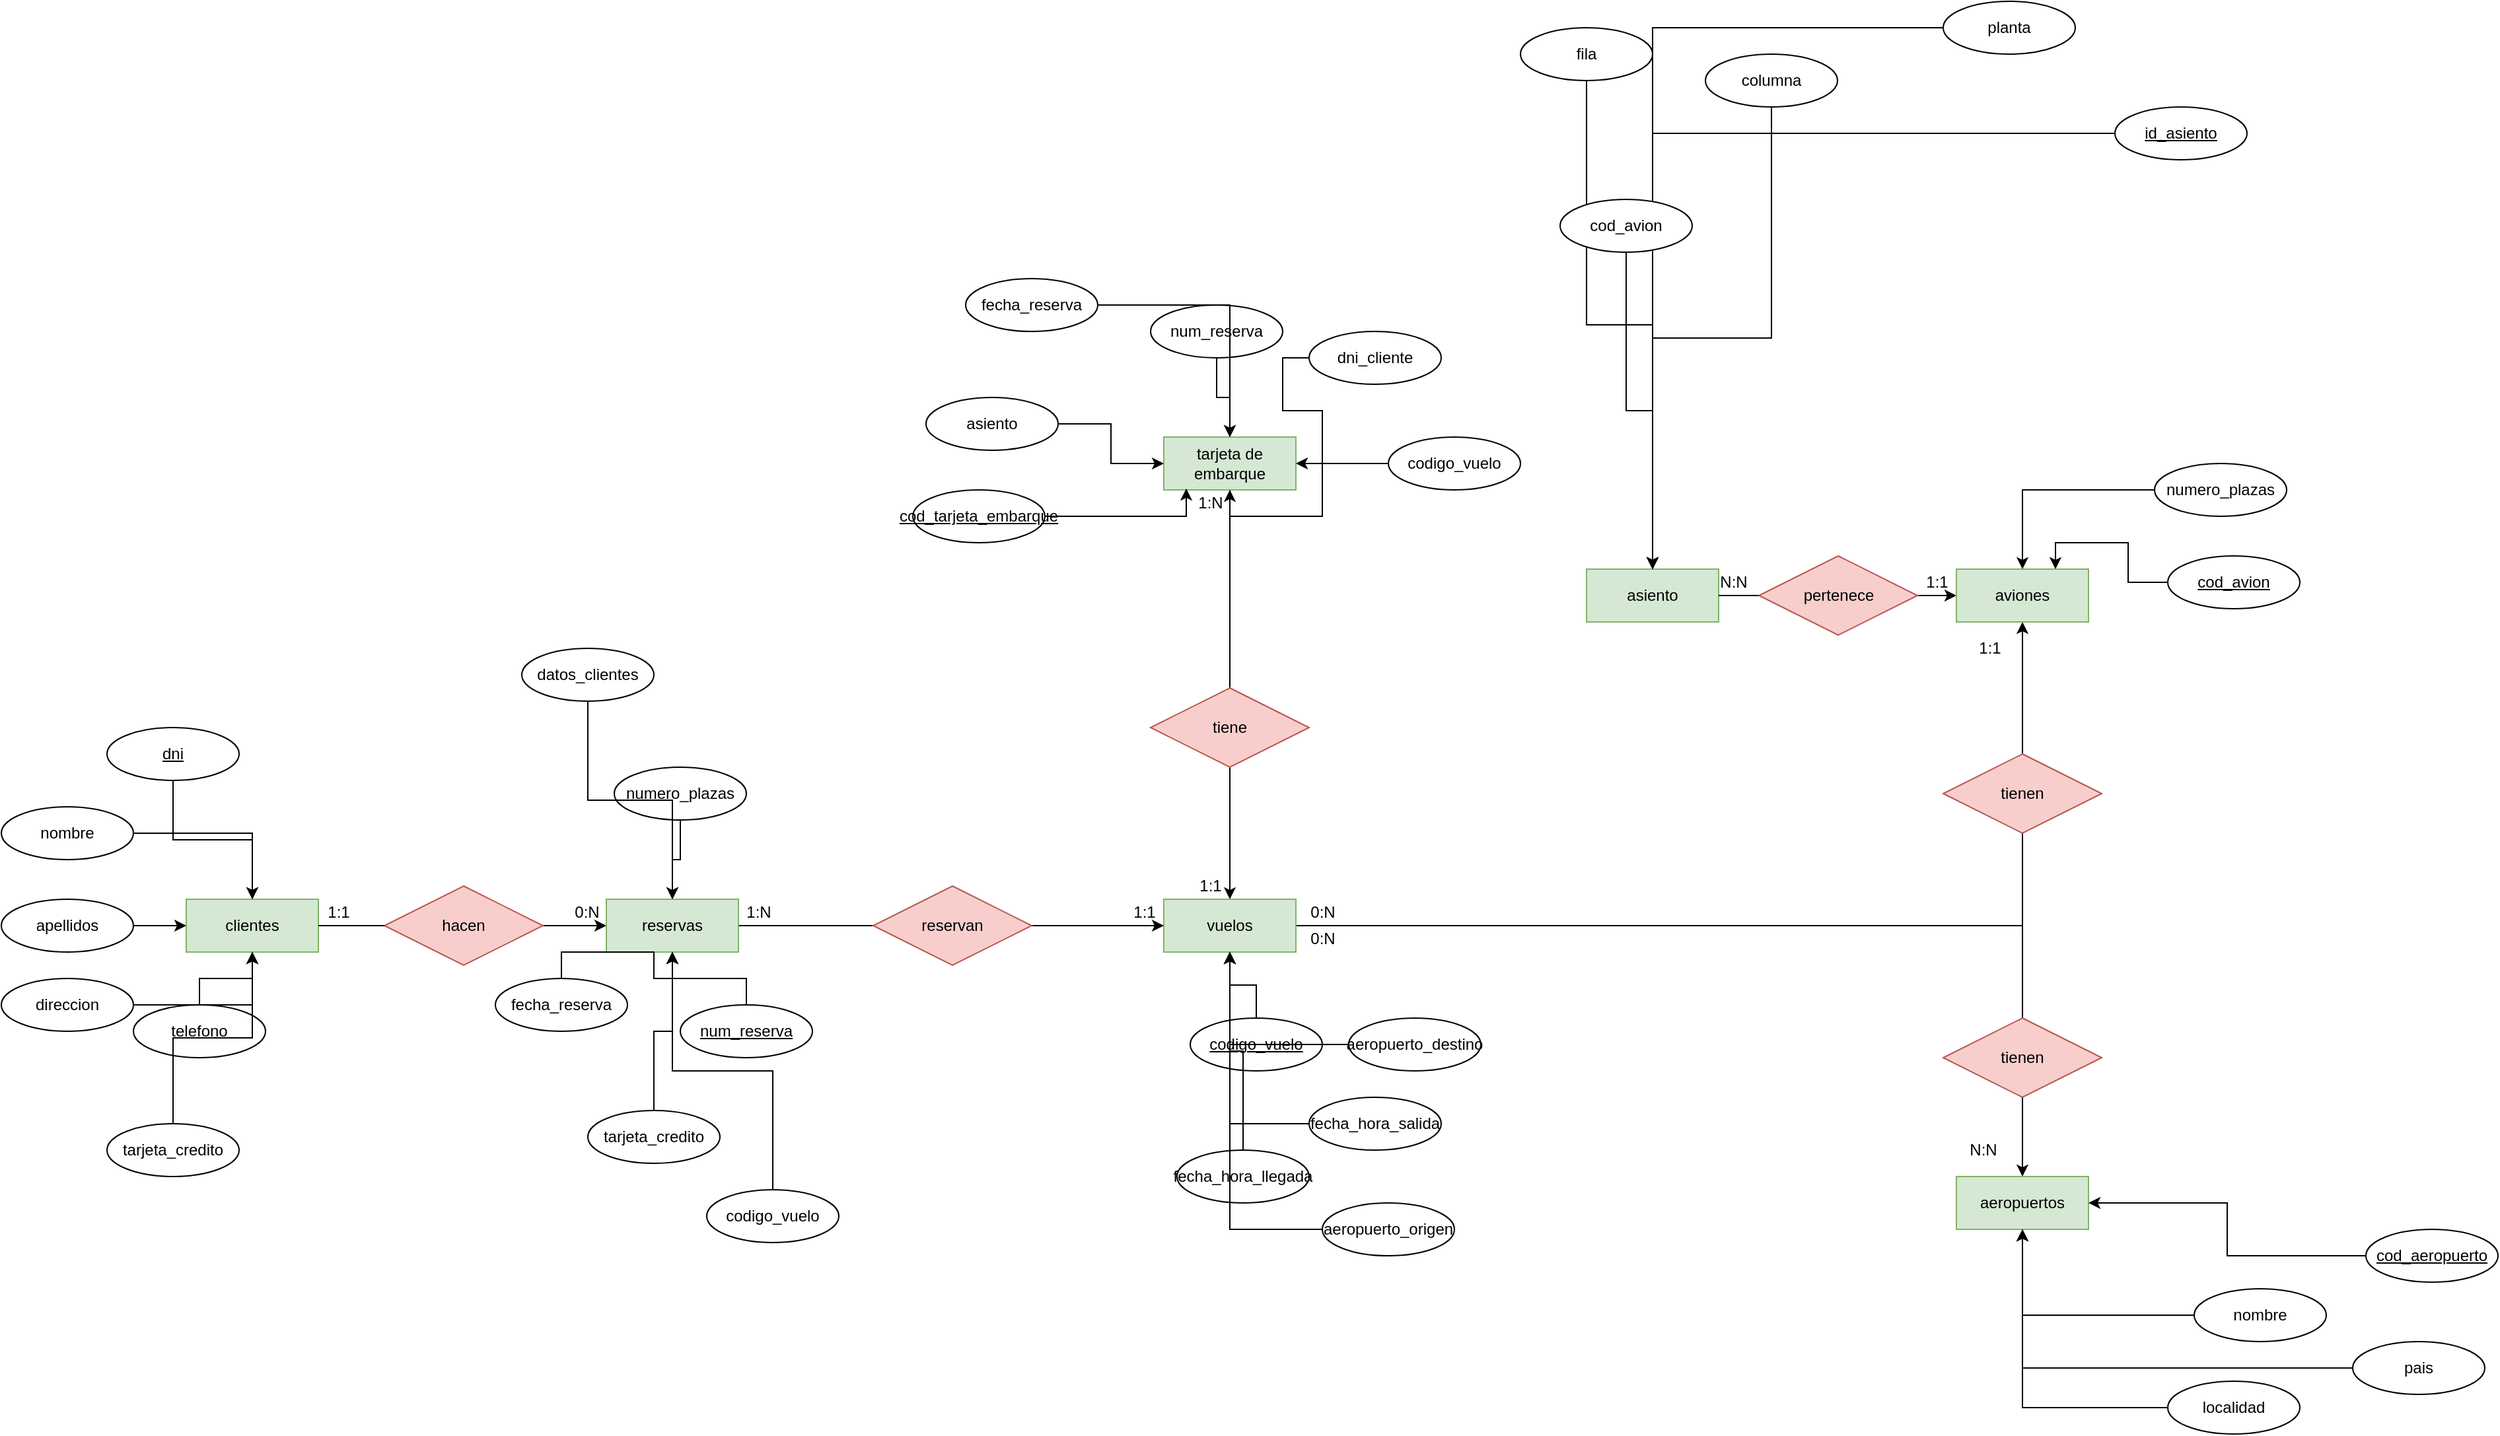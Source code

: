 <mxfile version="15.4.0" type="device"><diagram id="2up5PMBuqc2sjXR2_IIB" name="Página-1"><mxGraphModel dx="1865" dy="1776" grid="1" gridSize="10" guides="1" tooltips="1" connect="1" arrows="1" fold="1" page="1" pageScale="1" pageWidth="827" pageHeight="1169" math="0" shadow="0"><root><mxCell id="0"/><mxCell id="1" parent="0"/><mxCell id="TGK8o1Q_nXd1t8cjXrkv-74" style="edgeStyle=orthogonalEdgeStyle;rounded=0;orthogonalLoop=1;jettySize=auto;html=1;startArrow=none;" edge="1" parent="1" source="TGK8o1Q_nXd1t8cjXrkv-75" target="TGK8o1Q_nXd1t8cjXrkv-3"><mxGeometry relative="1" as="geometry"/></mxCell><mxCell id="TGK8o1Q_nXd1t8cjXrkv-1" value="clientes" style="whiteSpace=wrap;html=1;align=center;fillColor=#d5e8d4;strokeColor=#82b366;" vertex="1" parent="1"><mxGeometry x="50" y="280" width="100" height="40" as="geometry"/></mxCell><mxCell id="TGK8o1Q_nXd1t8cjXrkv-90" style="edgeStyle=orthogonalEdgeStyle;rounded=0;orthogonalLoop=1;jettySize=auto;html=1;" edge="1" parent="1" source="TGK8o1Q_nXd1t8cjXrkv-2" target="TGK8o1Q_nXd1t8cjXrkv-69"><mxGeometry relative="1" as="geometry"/></mxCell><mxCell id="TGK8o1Q_nXd1t8cjXrkv-91" style="edgeStyle=orthogonalEdgeStyle;rounded=0;orthogonalLoop=1;jettySize=auto;html=1;" edge="1" parent="1" source="TGK8o1Q_nXd1t8cjXrkv-2" target="TGK8o1Q_nXd1t8cjXrkv-59"><mxGeometry relative="1" as="geometry"/></mxCell><mxCell id="TGK8o1Q_nXd1t8cjXrkv-2" value="vuelos" style="whiteSpace=wrap;html=1;align=center;fillColor=#d5e8d4;strokeColor=#82b366;" vertex="1" parent="1"><mxGeometry x="790" y="280" width="100" height="40" as="geometry"/></mxCell><mxCell id="TGK8o1Q_nXd1t8cjXrkv-79" style="edgeStyle=orthogonalEdgeStyle;rounded=0;orthogonalLoop=1;jettySize=auto;html=1;" edge="1" parent="1" source="TGK8o1Q_nXd1t8cjXrkv-3" target="TGK8o1Q_nXd1t8cjXrkv-2"><mxGeometry relative="1" as="geometry"/></mxCell><mxCell id="TGK8o1Q_nXd1t8cjXrkv-3" value="reservas" style="whiteSpace=wrap;html=1;align=center;fillColor=#d5e8d4;strokeColor=#82b366;" vertex="1" parent="1"><mxGeometry x="368" y="280" width="100" height="40" as="geometry"/></mxCell><mxCell id="TGK8o1Q_nXd1t8cjXrkv-5" style="edgeStyle=orthogonalEdgeStyle;rounded=0;orthogonalLoop=1;jettySize=auto;html=1;" edge="1" parent="1" source="TGK8o1Q_nXd1t8cjXrkv-4" target="TGK8o1Q_nXd1t8cjXrkv-3"><mxGeometry relative="1" as="geometry"/></mxCell><mxCell id="TGK8o1Q_nXd1t8cjXrkv-4" value="numero_plazas" style="ellipse;whiteSpace=wrap;html=1;align=center;" vertex="1" parent="1"><mxGeometry x="374" y="180" width="100" height="40" as="geometry"/></mxCell><mxCell id="TGK8o1Q_nXd1t8cjXrkv-11" style="edgeStyle=orthogonalEdgeStyle;rounded=0;orthogonalLoop=1;jettySize=auto;html=1;" edge="1" parent="1" source="TGK8o1Q_nXd1t8cjXrkv-6" target="TGK8o1Q_nXd1t8cjXrkv-1"><mxGeometry relative="1" as="geometry"/></mxCell><mxCell id="TGK8o1Q_nXd1t8cjXrkv-6" value="&lt;u&gt;dni&lt;/u&gt;" style="ellipse;whiteSpace=wrap;html=1;align=center;" vertex="1" parent="1"><mxGeometry x="-10" y="150" width="100" height="40" as="geometry"/></mxCell><mxCell id="TGK8o1Q_nXd1t8cjXrkv-12" style="edgeStyle=orthogonalEdgeStyle;rounded=0;orthogonalLoop=1;jettySize=auto;html=1;" edge="1" parent="1" source="TGK8o1Q_nXd1t8cjXrkv-7" target="TGK8o1Q_nXd1t8cjXrkv-1"><mxGeometry relative="1" as="geometry"/></mxCell><mxCell id="TGK8o1Q_nXd1t8cjXrkv-7" value="nombre" style="ellipse;whiteSpace=wrap;html=1;align=center;" vertex="1" parent="1"><mxGeometry x="-90" y="210" width="100" height="40" as="geometry"/></mxCell><mxCell id="TGK8o1Q_nXd1t8cjXrkv-13" style="edgeStyle=orthogonalEdgeStyle;rounded=0;orthogonalLoop=1;jettySize=auto;html=1;" edge="1" parent="1" source="TGK8o1Q_nXd1t8cjXrkv-8" target="TGK8o1Q_nXd1t8cjXrkv-1"><mxGeometry relative="1" as="geometry"/></mxCell><mxCell id="TGK8o1Q_nXd1t8cjXrkv-8" value="apellidos" style="ellipse;whiteSpace=wrap;html=1;align=center;" vertex="1" parent="1"><mxGeometry x="-90" y="280" width="100" height="40" as="geometry"/></mxCell><mxCell id="TGK8o1Q_nXd1t8cjXrkv-14" style="edgeStyle=orthogonalEdgeStyle;rounded=0;orthogonalLoop=1;jettySize=auto;html=1;" edge="1" parent="1" source="TGK8o1Q_nXd1t8cjXrkv-9" target="TGK8o1Q_nXd1t8cjXrkv-1"><mxGeometry relative="1" as="geometry"/></mxCell><mxCell id="TGK8o1Q_nXd1t8cjXrkv-9" value="direccion" style="ellipse;whiteSpace=wrap;html=1;align=center;" vertex="1" parent="1"><mxGeometry x="-90" y="340" width="100" height="40" as="geometry"/></mxCell><mxCell id="TGK8o1Q_nXd1t8cjXrkv-15" style="edgeStyle=orthogonalEdgeStyle;rounded=0;orthogonalLoop=1;jettySize=auto;html=1;" edge="1" parent="1" source="TGK8o1Q_nXd1t8cjXrkv-10" target="TGK8o1Q_nXd1t8cjXrkv-1"><mxGeometry relative="1" as="geometry"/></mxCell><mxCell id="TGK8o1Q_nXd1t8cjXrkv-10" value="telefono" style="ellipse;whiteSpace=wrap;html=1;align=center;" vertex="1" parent="1"><mxGeometry x="10" y="360" width="100" height="40" as="geometry"/></mxCell><mxCell id="TGK8o1Q_nXd1t8cjXrkv-85" style="edgeStyle=orthogonalEdgeStyle;rounded=0;orthogonalLoop=1;jettySize=auto;html=1;" edge="1" parent="1" source="TGK8o1Q_nXd1t8cjXrkv-16" target="TGK8o1Q_nXd1t8cjXrkv-2"><mxGeometry relative="1" as="geometry"/></mxCell><mxCell id="TGK8o1Q_nXd1t8cjXrkv-16" value="tarjeta de embarque" style="whiteSpace=wrap;html=1;align=center;fillColor=#d5e8d4;strokeColor=#82b366;" vertex="1" parent="1"><mxGeometry x="790" y="-70" width="100" height="40" as="geometry"/></mxCell><mxCell id="TGK8o1Q_nXd1t8cjXrkv-18" style="edgeStyle=orthogonalEdgeStyle;rounded=0;orthogonalLoop=1;jettySize=auto;html=1;" edge="1" parent="1" source="TGK8o1Q_nXd1t8cjXrkv-17" target="TGK8o1Q_nXd1t8cjXrkv-16"><mxGeometry relative="1" as="geometry"/></mxCell><mxCell id="TGK8o1Q_nXd1t8cjXrkv-17" value="asiento" style="ellipse;whiteSpace=wrap;html=1;align=center;" vertex="1" parent="1"><mxGeometry x="610" y="-100" width="100" height="40" as="geometry"/></mxCell><mxCell id="TGK8o1Q_nXd1t8cjXrkv-100" style="edgeStyle=orthogonalEdgeStyle;rounded=0;orthogonalLoop=1;jettySize=auto;html=1;startArrow=none;" edge="1" parent="1" source="TGK8o1Q_nXd1t8cjXrkv-103" target="TGK8o1Q_nXd1t8cjXrkv-69"><mxGeometry relative="1" as="geometry"/></mxCell><mxCell id="TGK8o1Q_nXd1t8cjXrkv-19" value="asiento" style="whiteSpace=wrap;html=1;align=center;fillColor=#d5e8d4;strokeColor=#82b366;" vertex="1" parent="1"><mxGeometry x="1110" y="30" width="100" height="40" as="geometry"/></mxCell><mxCell id="TGK8o1Q_nXd1t8cjXrkv-23" style="edgeStyle=orthogonalEdgeStyle;rounded=0;orthogonalLoop=1;jettySize=auto;html=1;" edge="1" parent="1" source="TGK8o1Q_nXd1t8cjXrkv-20" target="TGK8o1Q_nXd1t8cjXrkv-19"><mxGeometry relative="1" as="geometry"/></mxCell><mxCell id="TGK8o1Q_nXd1t8cjXrkv-20" value="fila" style="ellipse;whiteSpace=wrap;html=1;align=center;" vertex="1" parent="1"><mxGeometry x="1060" y="-380" width="100" height="40" as="geometry"/></mxCell><mxCell id="TGK8o1Q_nXd1t8cjXrkv-25" style="edgeStyle=orthogonalEdgeStyle;rounded=0;orthogonalLoop=1;jettySize=auto;html=1;" edge="1" parent="1" source="TGK8o1Q_nXd1t8cjXrkv-21" target="TGK8o1Q_nXd1t8cjXrkv-19"><mxGeometry relative="1" as="geometry"/></mxCell><mxCell id="TGK8o1Q_nXd1t8cjXrkv-21" value="columna" style="ellipse;whiteSpace=wrap;html=1;align=center;" vertex="1" parent="1"><mxGeometry x="1200" y="-360" width="100" height="40" as="geometry"/></mxCell><mxCell id="TGK8o1Q_nXd1t8cjXrkv-24" style="edgeStyle=orthogonalEdgeStyle;rounded=0;orthogonalLoop=1;jettySize=auto;html=1;" edge="1" parent="1" source="TGK8o1Q_nXd1t8cjXrkv-22" target="TGK8o1Q_nXd1t8cjXrkv-19"><mxGeometry relative="1" as="geometry"/></mxCell><mxCell id="TGK8o1Q_nXd1t8cjXrkv-22" value="planta" style="ellipse;whiteSpace=wrap;html=1;align=center;" vertex="1" parent="1"><mxGeometry x="1380" y="-400" width="100" height="40" as="geometry"/></mxCell><mxCell id="TGK8o1Q_nXd1t8cjXrkv-27" style="edgeStyle=orthogonalEdgeStyle;rounded=0;orthogonalLoop=1;jettySize=auto;html=1;" edge="1" parent="1" source="TGK8o1Q_nXd1t8cjXrkv-26" target="TGK8o1Q_nXd1t8cjXrkv-19"><mxGeometry relative="1" as="geometry"/></mxCell><mxCell id="TGK8o1Q_nXd1t8cjXrkv-26" value="&lt;u&gt;id_asiento&lt;/u&gt;" style="ellipse;whiteSpace=wrap;html=1;align=center;" vertex="1" parent="1"><mxGeometry x="1510" y="-320" width="100" height="40" as="geometry"/></mxCell><mxCell id="TGK8o1Q_nXd1t8cjXrkv-29" style="edgeStyle=orthogonalEdgeStyle;rounded=0;orthogonalLoop=1;jettySize=auto;html=1;" edge="1" parent="1" source="TGK8o1Q_nXd1t8cjXrkv-28" target="TGK8o1Q_nXd1t8cjXrkv-3"><mxGeometry relative="1" as="geometry"/></mxCell><mxCell id="TGK8o1Q_nXd1t8cjXrkv-28" value="datos_clientes" style="ellipse;whiteSpace=wrap;html=1;align=center;" vertex="1" parent="1"><mxGeometry x="304" y="90" width="100" height="40" as="geometry"/></mxCell><mxCell id="TGK8o1Q_nXd1t8cjXrkv-31" style="edgeStyle=orthogonalEdgeStyle;rounded=0;orthogonalLoop=1;jettySize=auto;html=1;entryX=0.5;entryY=1;entryDx=0;entryDy=0;" edge="1" parent="1" source="TGK8o1Q_nXd1t8cjXrkv-30" target="TGK8o1Q_nXd1t8cjXrkv-16"><mxGeometry relative="1" as="geometry"/></mxCell><mxCell id="TGK8o1Q_nXd1t8cjXrkv-30" value="dni_cliente" style="ellipse;whiteSpace=wrap;html=1;align=center;" vertex="1" parent="1"><mxGeometry x="900" y="-150" width="100" height="40" as="geometry"/></mxCell><mxCell id="TGK8o1Q_nXd1t8cjXrkv-35" style="edgeStyle=orthogonalEdgeStyle;rounded=0;orthogonalLoop=1;jettySize=auto;html=1;" edge="1" parent="1" source="TGK8o1Q_nXd1t8cjXrkv-32" target="TGK8o1Q_nXd1t8cjXrkv-3"><mxGeometry relative="1" as="geometry"/></mxCell><mxCell id="TGK8o1Q_nXd1t8cjXrkv-32" value="&lt;u&gt;num_reserva&lt;/u&gt;" style="ellipse;whiteSpace=wrap;html=1;align=center;" vertex="1" parent="1"><mxGeometry x="424" y="360" width="100" height="40" as="geometry"/></mxCell><mxCell id="TGK8o1Q_nXd1t8cjXrkv-36" style="edgeStyle=orthogonalEdgeStyle;rounded=0;orthogonalLoop=1;jettySize=auto;html=1;" edge="1" parent="1" source="TGK8o1Q_nXd1t8cjXrkv-33" target="TGK8o1Q_nXd1t8cjXrkv-3"><mxGeometry relative="1" as="geometry"/></mxCell><mxCell id="TGK8o1Q_nXd1t8cjXrkv-33" value="fecha_reserva" style="ellipse;whiteSpace=wrap;html=1;align=center;" vertex="1" parent="1"><mxGeometry x="284" y="340" width="100" height="40" as="geometry"/></mxCell><mxCell id="TGK8o1Q_nXd1t8cjXrkv-34" style="edgeStyle=orthogonalEdgeStyle;rounded=0;orthogonalLoop=1;jettySize=auto;html=1;exitX=0.5;exitY=1;exitDx=0;exitDy=0;" edge="1" parent="1" source="TGK8o1Q_nXd1t8cjXrkv-32" target="TGK8o1Q_nXd1t8cjXrkv-32"><mxGeometry relative="1" as="geometry"/></mxCell><mxCell id="TGK8o1Q_nXd1t8cjXrkv-40" style="edgeStyle=orthogonalEdgeStyle;rounded=0;orthogonalLoop=1;jettySize=auto;html=1;" edge="1" parent="1" source="TGK8o1Q_nXd1t8cjXrkv-37" target="TGK8o1Q_nXd1t8cjXrkv-16"><mxGeometry relative="1" as="geometry"/></mxCell><mxCell id="TGK8o1Q_nXd1t8cjXrkv-37" value="num_reserva" style="ellipse;whiteSpace=wrap;html=1;align=center;" vertex="1" parent="1"><mxGeometry x="780" y="-170" width="100" height="40" as="geometry"/></mxCell><mxCell id="TGK8o1Q_nXd1t8cjXrkv-41" style="edgeStyle=orthogonalEdgeStyle;rounded=0;orthogonalLoop=1;jettySize=auto;html=1;" edge="1" parent="1" source="TGK8o1Q_nXd1t8cjXrkv-38" target="TGK8o1Q_nXd1t8cjXrkv-16"><mxGeometry relative="1" as="geometry"/></mxCell><mxCell id="TGK8o1Q_nXd1t8cjXrkv-38" value="fecha_reserva" style="ellipse;whiteSpace=wrap;html=1;align=center;" vertex="1" parent="1"><mxGeometry x="640" y="-190" width="100" height="40" as="geometry"/></mxCell><mxCell id="TGK8o1Q_nXd1t8cjXrkv-39" style="edgeStyle=orthogonalEdgeStyle;rounded=0;orthogonalLoop=1;jettySize=auto;html=1;exitX=0.5;exitY=1;exitDx=0;exitDy=0;" edge="1" parent="1" source="TGK8o1Q_nXd1t8cjXrkv-37" target="TGK8o1Q_nXd1t8cjXrkv-37"><mxGeometry relative="1" as="geometry"/></mxCell><mxCell id="TGK8o1Q_nXd1t8cjXrkv-45" style="edgeStyle=orthogonalEdgeStyle;rounded=0;orthogonalLoop=1;jettySize=auto;html=1;" edge="1" parent="1" source="TGK8o1Q_nXd1t8cjXrkv-42" target="TGK8o1Q_nXd1t8cjXrkv-1"><mxGeometry relative="1" as="geometry"/></mxCell><mxCell id="TGK8o1Q_nXd1t8cjXrkv-42" value="tarjeta_credito" style="ellipse;whiteSpace=wrap;html=1;align=center;" vertex="1" parent="1"><mxGeometry x="-10" y="450" width="100" height="40" as="geometry"/></mxCell><mxCell id="TGK8o1Q_nXd1t8cjXrkv-44" style="edgeStyle=orthogonalEdgeStyle;rounded=0;orthogonalLoop=1;jettySize=auto;html=1;" edge="1" parent="1" source="TGK8o1Q_nXd1t8cjXrkv-43" target="TGK8o1Q_nXd1t8cjXrkv-3"><mxGeometry relative="1" as="geometry"/></mxCell><mxCell id="TGK8o1Q_nXd1t8cjXrkv-43" value="tarjeta_credito" style="ellipse;whiteSpace=wrap;html=1;align=center;" vertex="1" parent="1"><mxGeometry x="354" y="440" width="100" height="40" as="geometry"/></mxCell><mxCell id="TGK8o1Q_nXd1t8cjXrkv-49" style="edgeStyle=orthogonalEdgeStyle;rounded=0;orthogonalLoop=1;jettySize=auto;html=1;" edge="1" parent="1" source="TGK8o1Q_nXd1t8cjXrkv-47" target="TGK8o1Q_nXd1t8cjXrkv-3"><mxGeometry relative="1" as="geometry"/></mxCell><mxCell id="TGK8o1Q_nXd1t8cjXrkv-47" value="codigo_vuelo" style="ellipse;whiteSpace=wrap;html=1;align=center;" vertex="1" parent="1"><mxGeometry x="444" y="500" width="100" height="40" as="geometry"/></mxCell><mxCell id="TGK8o1Q_nXd1t8cjXrkv-50" style="edgeStyle=orthogonalEdgeStyle;rounded=0;orthogonalLoop=1;jettySize=auto;html=1;" edge="1" parent="1" source="TGK8o1Q_nXd1t8cjXrkv-48" target="TGK8o1Q_nXd1t8cjXrkv-2"><mxGeometry relative="1" as="geometry"/></mxCell><mxCell id="TGK8o1Q_nXd1t8cjXrkv-48" value="&lt;u&gt;codigo_vuelo&lt;/u&gt;" style="ellipse;whiteSpace=wrap;html=1;align=center;" vertex="1" parent="1"><mxGeometry x="810" y="370" width="100" height="40" as="geometry"/></mxCell><mxCell id="TGK8o1Q_nXd1t8cjXrkv-53" style="edgeStyle=orthogonalEdgeStyle;rounded=0;orthogonalLoop=1;jettySize=auto;html=1;" edge="1" parent="1" source="TGK8o1Q_nXd1t8cjXrkv-51" target="TGK8o1Q_nXd1t8cjXrkv-2"><mxGeometry relative="1" as="geometry"/></mxCell><mxCell id="TGK8o1Q_nXd1t8cjXrkv-51" value="fecha_hora_salida" style="ellipse;whiteSpace=wrap;html=1;align=center;" vertex="1" parent="1"><mxGeometry x="900" y="430" width="100" height="40" as="geometry"/></mxCell><mxCell id="TGK8o1Q_nXd1t8cjXrkv-54" style="edgeStyle=orthogonalEdgeStyle;rounded=0;orthogonalLoop=1;jettySize=auto;html=1;" edge="1" parent="1" source="TGK8o1Q_nXd1t8cjXrkv-52" target="TGK8o1Q_nXd1t8cjXrkv-2"><mxGeometry relative="1" as="geometry"/></mxCell><mxCell id="TGK8o1Q_nXd1t8cjXrkv-52" value="fecha_hora_llegada" style="ellipse;whiteSpace=wrap;html=1;align=center;" vertex="1" parent="1"><mxGeometry x="800" y="470" width="100" height="40" as="geometry"/></mxCell><mxCell id="TGK8o1Q_nXd1t8cjXrkv-58" style="edgeStyle=orthogonalEdgeStyle;rounded=0;orthogonalLoop=1;jettySize=auto;html=1;" edge="1" parent="1" source="TGK8o1Q_nXd1t8cjXrkv-55" target="TGK8o1Q_nXd1t8cjXrkv-2"><mxGeometry relative="1" as="geometry"/></mxCell><mxCell id="TGK8o1Q_nXd1t8cjXrkv-55" value="aeropuerto_origen" style="ellipse;whiteSpace=wrap;html=1;align=center;" vertex="1" parent="1"><mxGeometry x="910" y="510" width="100" height="40" as="geometry"/></mxCell><mxCell id="TGK8o1Q_nXd1t8cjXrkv-57" style="edgeStyle=orthogonalEdgeStyle;rounded=0;orthogonalLoop=1;jettySize=auto;html=1;" edge="1" parent="1" source="TGK8o1Q_nXd1t8cjXrkv-56" target="TGK8o1Q_nXd1t8cjXrkv-2"><mxGeometry relative="1" as="geometry"/></mxCell><mxCell id="TGK8o1Q_nXd1t8cjXrkv-56" value="aeropuerto_destino" style="ellipse;whiteSpace=wrap;html=1;align=center;" vertex="1" parent="1"><mxGeometry x="930" y="370" width="100" height="40" as="geometry"/></mxCell><mxCell id="TGK8o1Q_nXd1t8cjXrkv-59" value="aeropuertos" style="whiteSpace=wrap;html=1;align=center;fillColor=#d5e8d4;strokeColor=#82b366;" vertex="1" parent="1"><mxGeometry x="1390" y="490" width="100" height="40" as="geometry"/></mxCell><mxCell id="TGK8o1Q_nXd1t8cjXrkv-68" style="edgeStyle=orthogonalEdgeStyle;rounded=0;orthogonalLoop=1;jettySize=auto;html=1;" edge="1" parent="1" source="TGK8o1Q_nXd1t8cjXrkv-60" target="TGK8o1Q_nXd1t8cjXrkv-59"><mxGeometry relative="1" as="geometry"/></mxCell><mxCell id="TGK8o1Q_nXd1t8cjXrkv-60" value="&lt;u&gt;cod_aeropuerto&lt;/u&gt;" style="ellipse;whiteSpace=wrap;html=1;align=center;" vertex="1" parent="1"><mxGeometry x="1700" y="530" width="100" height="40" as="geometry"/></mxCell><mxCell id="TGK8o1Q_nXd1t8cjXrkv-67" style="edgeStyle=orthogonalEdgeStyle;rounded=0;orthogonalLoop=1;jettySize=auto;html=1;" edge="1" parent="1" source="TGK8o1Q_nXd1t8cjXrkv-61" target="TGK8o1Q_nXd1t8cjXrkv-59"><mxGeometry relative="1" as="geometry"/></mxCell><mxCell id="TGK8o1Q_nXd1t8cjXrkv-61" value="nombre" style="ellipse;whiteSpace=wrap;html=1;align=center;" vertex="1" parent="1"><mxGeometry x="1570" y="575" width="100" height="40" as="geometry"/></mxCell><mxCell id="TGK8o1Q_nXd1t8cjXrkv-66" style="edgeStyle=orthogonalEdgeStyle;rounded=0;orthogonalLoop=1;jettySize=auto;html=1;" edge="1" parent="1" source="TGK8o1Q_nXd1t8cjXrkv-62" target="TGK8o1Q_nXd1t8cjXrkv-59"><mxGeometry relative="1" as="geometry"/></mxCell><mxCell id="TGK8o1Q_nXd1t8cjXrkv-62" value="localidad" style="ellipse;whiteSpace=wrap;html=1;align=center;" vertex="1" parent="1"><mxGeometry x="1550" y="645" width="100" height="40" as="geometry"/></mxCell><mxCell id="TGK8o1Q_nXd1t8cjXrkv-65" style="edgeStyle=orthogonalEdgeStyle;rounded=0;orthogonalLoop=1;jettySize=auto;html=1;" edge="1" parent="1" source="TGK8o1Q_nXd1t8cjXrkv-63" target="TGK8o1Q_nXd1t8cjXrkv-59"><mxGeometry relative="1" as="geometry"/></mxCell><mxCell id="TGK8o1Q_nXd1t8cjXrkv-63" value="pais" style="ellipse;whiteSpace=wrap;html=1;align=center;" vertex="1" parent="1"><mxGeometry x="1690" y="615" width="100" height="40" as="geometry"/></mxCell><mxCell id="TGK8o1Q_nXd1t8cjXrkv-69" value="aviones" style="whiteSpace=wrap;html=1;align=center;fillColor=#d5e8d4;strokeColor=#82b366;" vertex="1" parent="1"><mxGeometry x="1390" y="30" width="100" height="40" as="geometry"/></mxCell><mxCell id="TGK8o1Q_nXd1t8cjXrkv-71" style="edgeStyle=orthogonalEdgeStyle;rounded=0;orthogonalLoop=1;jettySize=auto;html=1;entryX=0.75;entryY=0;entryDx=0;entryDy=0;" edge="1" parent="1" source="TGK8o1Q_nXd1t8cjXrkv-70" target="TGK8o1Q_nXd1t8cjXrkv-69"><mxGeometry relative="1" as="geometry"/></mxCell><mxCell id="TGK8o1Q_nXd1t8cjXrkv-70" value="&lt;u&gt;cod_avion&lt;/u&gt;" style="ellipse;whiteSpace=wrap;html=1;align=center;" vertex="1" parent="1"><mxGeometry x="1550" y="20" width="100" height="40" as="geometry"/></mxCell><mxCell id="TGK8o1Q_nXd1t8cjXrkv-73" style="edgeStyle=orthogonalEdgeStyle;rounded=0;orthogonalLoop=1;jettySize=auto;html=1;" edge="1" parent="1" source="TGK8o1Q_nXd1t8cjXrkv-72" target="TGK8o1Q_nXd1t8cjXrkv-69"><mxGeometry relative="1" as="geometry"/></mxCell><mxCell id="TGK8o1Q_nXd1t8cjXrkv-72" value="numero_plazas" style="ellipse;whiteSpace=wrap;html=1;align=center;" vertex="1" parent="1"><mxGeometry x="1540" y="-50" width="100" height="40" as="geometry"/></mxCell><mxCell id="TGK8o1Q_nXd1t8cjXrkv-75" value="hacen" style="shape=rhombus;perimeter=rhombusPerimeter;whiteSpace=wrap;html=1;align=center;fillColor=#f8cecc;strokeColor=#b85450;" vertex="1" parent="1"><mxGeometry x="200" y="270" width="120" height="60" as="geometry"/></mxCell><mxCell id="TGK8o1Q_nXd1t8cjXrkv-76" value="" style="edgeStyle=orthogonalEdgeStyle;rounded=0;orthogonalLoop=1;jettySize=auto;html=1;endArrow=none;" edge="1" parent="1" source="TGK8o1Q_nXd1t8cjXrkv-1" target="TGK8o1Q_nXd1t8cjXrkv-75"><mxGeometry relative="1" as="geometry"><mxPoint x="150" y="300" as="sourcePoint"/><mxPoint x="368" y="300" as="targetPoint"/></mxGeometry></mxCell><mxCell id="TGK8o1Q_nXd1t8cjXrkv-77" value="0:N" style="text;html=1;resizable=0;autosize=1;align=center;verticalAlign=middle;points=[];fillColor=none;strokeColor=none;rounded=0;" vertex="1" parent="1"><mxGeometry x="338" y="280" width="30" height="20" as="geometry"/></mxCell><mxCell id="TGK8o1Q_nXd1t8cjXrkv-78" value="1:1" style="text;html=1;resizable=0;autosize=1;align=center;verticalAlign=middle;points=[];fillColor=none;strokeColor=none;rounded=0;" vertex="1" parent="1"><mxGeometry x="150" y="280" width="30" height="20" as="geometry"/></mxCell><mxCell id="TGK8o1Q_nXd1t8cjXrkv-81" style="edgeStyle=orthogonalEdgeStyle;rounded=0;orthogonalLoop=1;jettySize=auto;html=1;entryX=1;entryY=0.5;entryDx=0;entryDy=0;" edge="1" parent="1" source="TGK8o1Q_nXd1t8cjXrkv-80" target="TGK8o1Q_nXd1t8cjXrkv-16"><mxGeometry relative="1" as="geometry"/></mxCell><mxCell id="TGK8o1Q_nXd1t8cjXrkv-80" value="codigo_vuelo" style="ellipse;whiteSpace=wrap;html=1;align=center;" vertex="1" parent="1"><mxGeometry x="960" y="-70" width="100" height="40" as="geometry"/></mxCell><mxCell id="TGK8o1Q_nXd1t8cjXrkv-82" value="reservan" style="shape=rhombus;perimeter=rhombusPerimeter;whiteSpace=wrap;html=1;align=center;fillColor=#f8cecc;strokeColor=#b85450;" vertex="1" parent="1"><mxGeometry x="570" y="270" width="120" height="60" as="geometry"/></mxCell><mxCell id="TGK8o1Q_nXd1t8cjXrkv-83" value="1:1" style="text;html=1;resizable=0;autosize=1;align=center;verticalAlign=middle;points=[];fillColor=none;strokeColor=none;rounded=0;" vertex="1" parent="1"><mxGeometry x="760" y="280" width="30" height="20" as="geometry"/></mxCell><mxCell id="TGK8o1Q_nXd1t8cjXrkv-84" value="1:N" style="text;html=1;resizable=0;autosize=1;align=center;verticalAlign=middle;points=[];fillColor=none;strokeColor=none;rounded=0;" vertex="1" parent="1"><mxGeometry x="468" y="280" width="30" height="20" as="geometry"/></mxCell><mxCell id="TGK8o1Q_nXd1t8cjXrkv-86" value="tiene" style="shape=rhombus;perimeter=rhombusPerimeter;whiteSpace=wrap;html=1;align=center;fillColor=#f8cecc;strokeColor=#b85450;" vertex="1" parent="1"><mxGeometry x="780" y="120" width="120" height="60" as="geometry"/></mxCell><mxCell id="TGK8o1Q_nXd1t8cjXrkv-88" value="1:1" style="text;html=1;resizable=0;autosize=1;align=center;verticalAlign=middle;points=[];fillColor=none;strokeColor=none;rounded=0;" vertex="1" parent="1"><mxGeometry x="810" y="260" width="30" height="20" as="geometry"/></mxCell><mxCell id="TGK8o1Q_nXd1t8cjXrkv-89" value="1:N" style="text;html=1;resizable=0;autosize=1;align=center;verticalAlign=middle;points=[];fillColor=none;strokeColor=none;rounded=0;" vertex="1" parent="1"><mxGeometry x="810" y="-30" width="30" height="20" as="geometry"/></mxCell><mxCell id="TGK8o1Q_nXd1t8cjXrkv-92" value="tienen" style="shape=rhombus;perimeter=rhombusPerimeter;whiteSpace=wrap;html=1;align=center;fillColor=#f8cecc;strokeColor=#b85450;" vertex="1" parent="1"><mxGeometry x="1380" y="370" width="120" height="60" as="geometry"/></mxCell><mxCell id="TGK8o1Q_nXd1t8cjXrkv-93" value="N:N" style="text;html=1;resizable=0;autosize=1;align=center;verticalAlign=middle;points=[];fillColor=none;strokeColor=none;rounded=0;" vertex="1" parent="1"><mxGeometry x="1390" y="460" width="40" height="20" as="geometry"/></mxCell><mxCell id="TGK8o1Q_nXd1t8cjXrkv-94" value="0:N" style="text;html=1;resizable=0;autosize=1;align=center;verticalAlign=middle;points=[];fillColor=none;strokeColor=none;rounded=0;" vertex="1" parent="1"><mxGeometry x="895" y="300" width="30" height="20" as="geometry"/></mxCell><mxCell id="TGK8o1Q_nXd1t8cjXrkv-95" value="tienen" style="shape=rhombus;perimeter=rhombusPerimeter;whiteSpace=wrap;html=1;align=center;fillColor=#f8cecc;strokeColor=#b85450;" vertex="1" parent="1"><mxGeometry x="1380" y="170" width="120" height="60" as="geometry"/></mxCell><mxCell id="TGK8o1Q_nXd1t8cjXrkv-96" value="1:1" style="text;html=1;resizable=0;autosize=1;align=center;verticalAlign=middle;points=[];fillColor=none;strokeColor=none;rounded=0;" vertex="1" parent="1"><mxGeometry x="1400" y="80" width="30" height="20" as="geometry"/></mxCell><mxCell id="TGK8o1Q_nXd1t8cjXrkv-97" value="0:N" style="text;html=1;resizable=0;autosize=1;align=center;verticalAlign=middle;points=[];fillColor=none;strokeColor=none;rounded=0;" vertex="1" parent="1"><mxGeometry x="895" y="280" width="30" height="20" as="geometry"/></mxCell><mxCell id="TGK8o1Q_nXd1t8cjXrkv-99" style="edgeStyle=orthogonalEdgeStyle;rounded=0;orthogonalLoop=1;jettySize=auto;html=1;" edge="1" parent="1" source="TGK8o1Q_nXd1t8cjXrkv-98" target="TGK8o1Q_nXd1t8cjXrkv-19"><mxGeometry relative="1" as="geometry"/></mxCell><mxCell id="TGK8o1Q_nXd1t8cjXrkv-98" value="cod_avion" style="ellipse;whiteSpace=wrap;html=1;align=center;" vertex="1" parent="1"><mxGeometry x="1090" y="-250" width="100" height="40" as="geometry"/></mxCell><mxCell id="TGK8o1Q_nXd1t8cjXrkv-102" style="edgeStyle=orthogonalEdgeStyle;rounded=0;orthogonalLoop=1;jettySize=auto;html=1;entryX=0.17;entryY=0.975;entryDx=0;entryDy=0;entryPerimeter=0;" edge="1" parent="1" source="TGK8o1Q_nXd1t8cjXrkv-101" target="TGK8o1Q_nXd1t8cjXrkv-16"><mxGeometry relative="1" as="geometry"/></mxCell><mxCell id="TGK8o1Q_nXd1t8cjXrkv-101" value="&lt;u&gt;cod_tarjeta_embarque&lt;/u&gt;" style="ellipse;whiteSpace=wrap;html=1;align=center;" vertex="1" parent="1"><mxGeometry x="600" y="-30" width="100" height="40" as="geometry"/></mxCell><mxCell id="TGK8o1Q_nXd1t8cjXrkv-103" value="pertenece" style="shape=rhombus;perimeter=rhombusPerimeter;whiteSpace=wrap;html=1;align=center;fillColor=#f8cecc;strokeColor=#b85450;" vertex="1" parent="1"><mxGeometry x="1240.5" y="20" width="120" height="60" as="geometry"/></mxCell><mxCell id="TGK8o1Q_nXd1t8cjXrkv-104" value="" style="edgeStyle=orthogonalEdgeStyle;rounded=0;orthogonalLoop=1;jettySize=auto;html=1;endArrow=none;" edge="1" parent="1" source="TGK8o1Q_nXd1t8cjXrkv-19" target="TGK8o1Q_nXd1t8cjXrkv-103"><mxGeometry relative="1" as="geometry"><mxPoint x="1210" y="50" as="sourcePoint"/><mxPoint x="1390" y="50" as="targetPoint"/></mxGeometry></mxCell><mxCell id="TGK8o1Q_nXd1t8cjXrkv-105" value="1:1" style="text;html=1;resizable=0;autosize=1;align=center;verticalAlign=middle;points=[];fillColor=none;strokeColor=none;rounded=0;" vertex="1" parent="1"><mxGeometry x="1360" y="30" width="30" height="20" as="geometry"/></mxCell><mxCell id="TGK8o1Q_nXd1t8cjXrkv-106" value="N:N" style="text;html=1;resizable=0;autosize=1;align=center;verticalAlign=middle;points=[];fillColor=none;strokeColor=none;rounded=0;" vertex="1" parent="1"><mxGeometry x="1201" y="30" width="40" height="20" as="geometry"/></mxCell></root></mxGraphModel></diagram></mxfile>